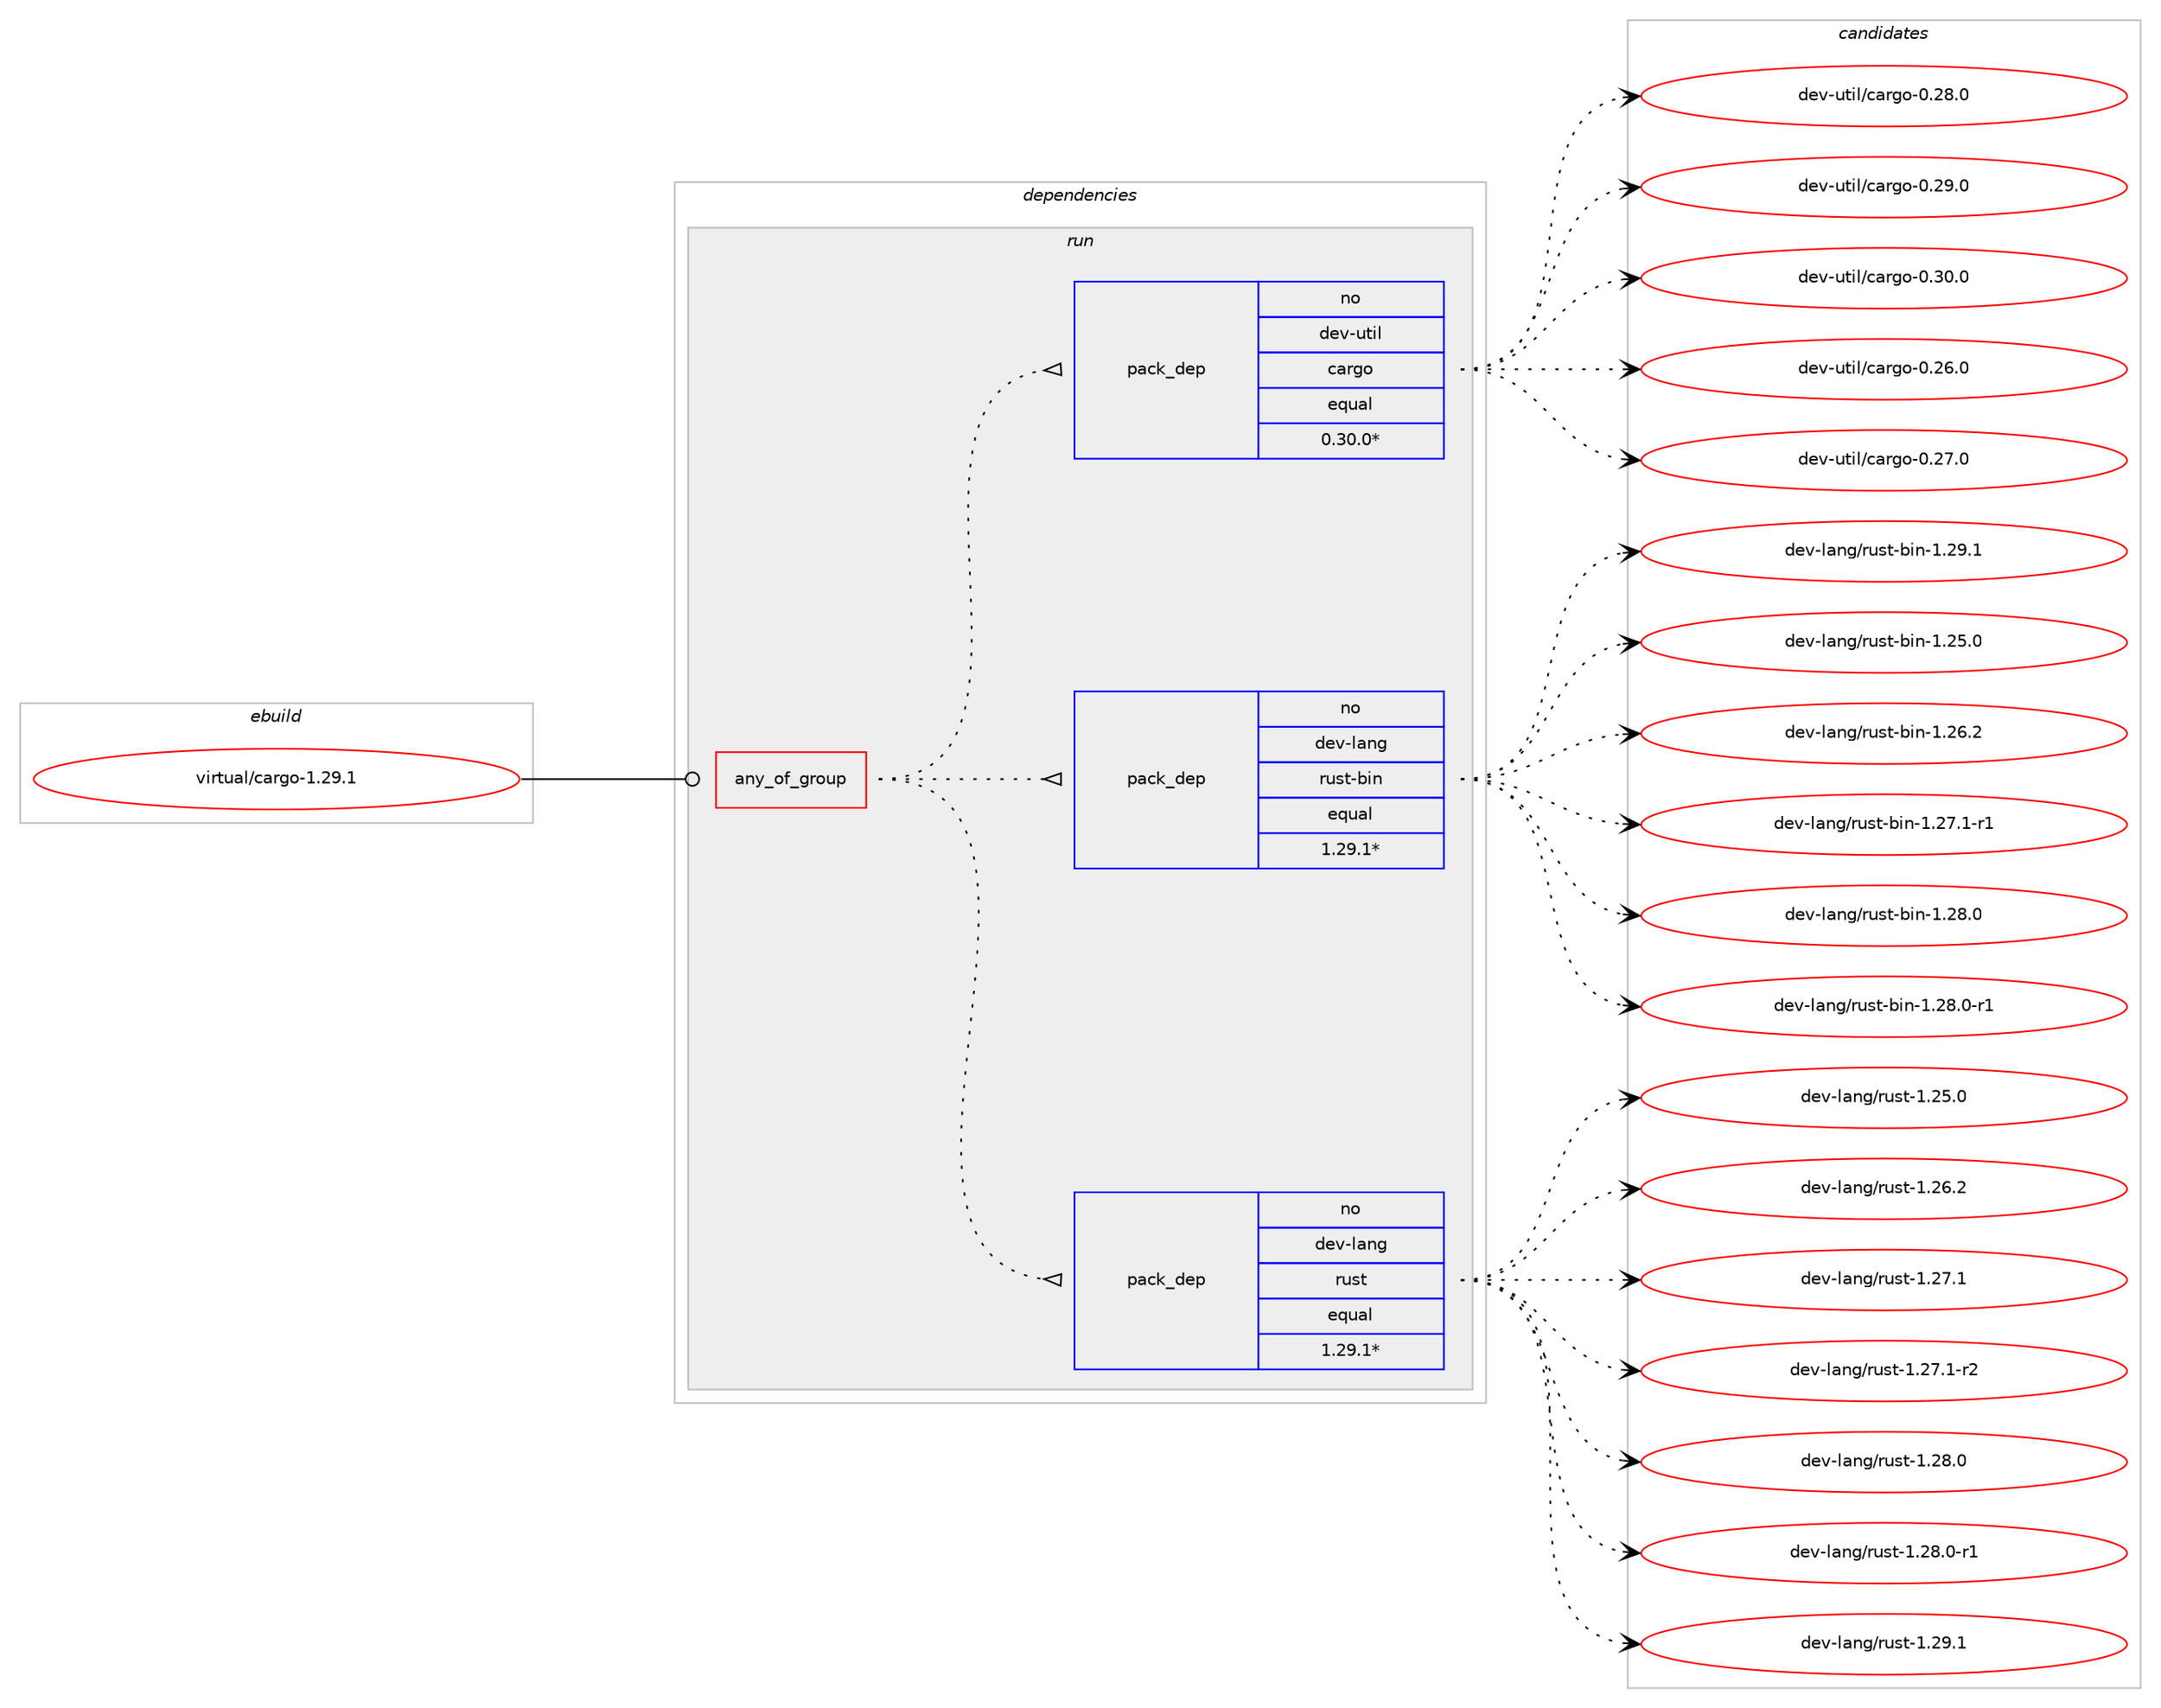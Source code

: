 digraph prolog {

# *************
# Graph options
# *************

newrank=true;
concentrate=true;
compound=true;
graph [rankdir=LR,fontname=Helvetica,fontsize=10,ranksep=1.5];#, ranksep=2.5, nodesep=0.2];
edge  [arrowhead=vee];
node  [fontname=Helvetica,fontsize=10];

# **********
# The ebuild
# **********

subgraph cluster_leftcol {
color=gray;
rank=same;
label=<<i>ebuild</i>>;
id [label="virtual/cargo-1.29.1", color=red, width=4, href="../virtual/cargo-1.29.1.svg"];
}

# ****************
# The dependencies
# ****************

subgraph cluster_midcol {
color=gray;
label=<<i>dependencies</i>>;
subgraph cluster_compile {
fillcolor="#eeeeee";
style=filled;
label=<<i>compile</i>>;
}
subgraph cluster_compileandrun {
fillcolor="#eeeeee";
style=filled;
label=<<i>compile and run</i>>;
}
subgraph cluster_run {
fillcolor="#eeeeee";
style=filled;
label=<<i>run</i>>;
subgraph any4 {
dependency696 [label=<<TABLE BORDER="0" CELLBORDER="1" CELLSPACING="0" CELLPADDING="4"><TR><TD CELLPADDING="10">any_of_group</TD></TR></TABLE>>, shape=none, color=red];subgraph pack530 {
dependency697 [label=<<TABLE BORDER="0" CELLBORDER="1" CELLSPACING="0" CELLPADDING="4" WIDTH="220"><TR><TD ROWSPAN="6" CELLPADDING="30">pack_dep</TD></TR><TR><TD WIDTH="110">no</TD></TR><TR><TD>dev-lang</TD></TR><TR><TD>rust</TD></TR><TR><TD>equal</TD></TR><TR><TD>1.29.1*</TD></TR></TABLE>>, shape=none, color=blue];
}
dependency696:e -> dependency697:w [weight=20,style="dotted",arrowhead="oinv"];
subgraph pack531 {
dependency698 [label=<<TABLE BORDER="0" CELLBORDER="1" CELLSPACING="0" CELLPADDING="4" WIDTH="220"><TR><TD ROWSPAN="6" CELLPADDING="30">pack_dep</TD></TR><TR><TD WIDTH="110">no</TD></TR><TR><TD>dev-lang</TD></TR><TR><TD>rust-bin</TD></TR><TR><TD>equal</TD></TR><TR><TD>1.29.1*</TD></TR></TABLE>>, shape=none, color=blue];
}
dependency696:e -> dependency698:w [weight=20,style="dotted",arrowhead="oinv"];
subgraph pack532 {
dependency699 [label=<<TABLE BORDER="0" CELLBORDER="1" CELLSPACING="0" CELLPADDING="4" WIDTH="220"><TR><TD ROWSPAN="6" CELLPADDING="30">pack_dep</TD></TR><TR><TD WIDTH="110">no</TD></TR><TR><TD>dev-util</TD></TR><TR><TD>cargo</TD></TR><TR><TD>equal</TD></TR><TR><TD>0.30.0*</TD></TR></TABLE>>, shape=none, color=blue];
}
dependency696:e -> dependency699:w [weight=20,style="dotted",arrowhead="oinv"];
}
id:e -> dependency696:w [weight=20,style="solid",arrowhead="odot"];
}
}

# **************
# The candidates
# **************

subgraph cluster_choices {
rank=same;
color=gray;
label=<<i>candidates</i>>;

subgraph choice530 {
color=black;
nodesep=1;
choice10010111845108971101034711411711511645494650534648 [label="dev-lang/rust-1.25.0", color=red, width=4,href="../dev-lang/rust-1.25.0.svg"];
choice10010111845108971101034711411711511645494650544650 [label="dev-lang/rust-1.26.2", color=red, width=4,href="../dev-lang/rust-1.26.2.svg"];
choice10010111845108971101034711411711511645494650554649 [label="dev-lang/rust-1.27.1", color=red, width=4,href="../dev-lang/rust-1.27.1.svg"];
choice100101118451089711010347114117115116454946505546494511450 [label="dev-lang/rust-1.27.1-r2", color=red, width=4,href="../dev-lang/rust-1.27.1-r2.svg"];
choice10010111845108971101034711411711511645494650564648 [label="dev-lang/rust-1.28.0", color=red, width=4,href="../dev-lang/rust-1.28.0.svg"];
choice100101118451089711010347114117115116454946505646484511449 [label="dev-lang/rust-1.28.0-r1", color=red, width=4,href="../dev-lang/rust-1.28.0-r1.svg"];
choice10010111845108971101034711411711511645494650574649 [label="dev-lang/rust-1.29.1", color=red, width=4,href="../dev-lang/rust-1.29.1.svg"];
dependency697:e -> choice10010111845108971101034711411711511645494650534648:w [style=dotted,weight="100"];
dependency697:e -> choice10010111845108971101034711411711511645494650544650:w [style=dotted,weight="100"];
dependency697:e -> choice10010111845108971101034711411711511645494650554649:w [style=dotted,weight="100"];
dependency697:e -> choice100101118451089711010347114117115116454946505546494511450:w [style=dotted,weight="100"];
dependency697:e -> choice10010111845108971101034711411711511645494650564648:w [style=dotted,weight="100"];
dependency697:e -> choice100101118451089711010347114117115116454946505646484511449:w [style=dotted,weight="100"];
dependency697:e -> choice10010111845108971101034711411711511645494650574649:w [style=dotted,weight="100"];
}
subgraph choice531 {
color=black;
nodesep=1;
choice100101118451089711010347114117115116459810511045494650534648 [label="dev-lang/rust-bin-1.25.0", color=red, width=4,href="../dev-lang/rust-bin-1.25.0.svg"];
choice100101118451089711010347114117115116459810511045494650544650 [label="dev-lang/rust-bin-1.26.2", color=red, width=4,href="../dev-lang/rust-bin-1.26.2.svg"];
choice1001011184510897110103471141171151164598105110454946505546494511449 [label="dev-lang/rust-bin-1.27.1-r1", color=red, width=4,href="../dev-lang/rust-bin-1.27.1-r1.svg"];
choice100101118451089711010347114117115116459810511045494650564648 [label="dev-lang/rust-bin-1.28.0", color=red, width=4,href="../dev-lang/rust-bin-1.28.0.svg"];
choice1001011184510897110103471141171151164598105110454946505646484511449 [label="dev-lang/rust-bin-1.28.0-r1", color=red, width=4,href="../dev-lang/rust-bin-1.28.0-r1.svg"];
choice100101118451089711010347114117115116459810511045494650574649 [label="dev-lang/rust-bin-1.29.1", color=red, width=4,href="../dev-lang/rust-bin-1.29.1.svg"];
dependency698:e -> choice100101118451089711010347114117115116459810511045494650534648:w [style=dotted,weight="100"];
dependency698:e -> choice100101118451089711010347114117115116459810511045494650544650:w [style=dotted,weight="100"];
dependency698:e -> choice1001011184510897110103471141171151164598105110454946505546494511449:w [style=dotted,weight="100"];
dependency698:e -> choice100101118451089711010347114117115116459810511045494650564648:w [style=dotted,weight="100"];
dependency698:e -> choice1001011184510897110103471141171151164598105110454946505646484511449:w [style=dotted,weight="100"];
dependency698:e -> choice100101118451089711010347114117115116459810511045494650574649:w [style=dotted,weight="100"];
}
subgraph choice532 {
color=black;
nodesep=1;
choice1001011184511711610510847999711410311145484650544648 [label="dev-util/cargo-0.26.0", color=red, width=4,href="../dev-util/cargo-0.26.0.svg"];
choice1001011184511711610510847999711410311145484650554648 [label="dev-util/cargo-0.27.0", color=red, width=4,href="../dev-util/cargo-0.27.0.svg"];
choice1001011184511711610510847999711410311145484650564648 [label="dev-util/cargo-0.28.0", color=red, width=4,href="../dev-util/cargo-0.28.0.svg"];
choice1001011184511711610510847999711410311145484650574648 [label="dev-util/cargo-0.29.0", color=red, width=4,href="../dev-util/cargo-0.29.0.svg"];
choice1001011184511711610510847999711410311145484651484648 [label="dev-util/cargo-0.30.0", color=red, width=4,href="../dev-util/cargo-0.30.0.svg"];
dependency699:e -> choice1001011184511711610510847999711410311145484650544648:w [style=dotted,weight="100"];
dependency699:e -> choice1001011184511711610510847999711410311145484650554648:w [style=dotted,weight="100"];
dependency699:e -> choice1001011184511711610510847999711410311145484650564648:w [style=dotted,weight="100"];
dependency699:e -> choice1001011184511711610510847999711410311145484650574648:w [style=dotted,weight="100"];
dependency699:e -> choice1001011184511711610510847999711410311145484651484648:w [style=dotted,weight="100"];
}
}

}
